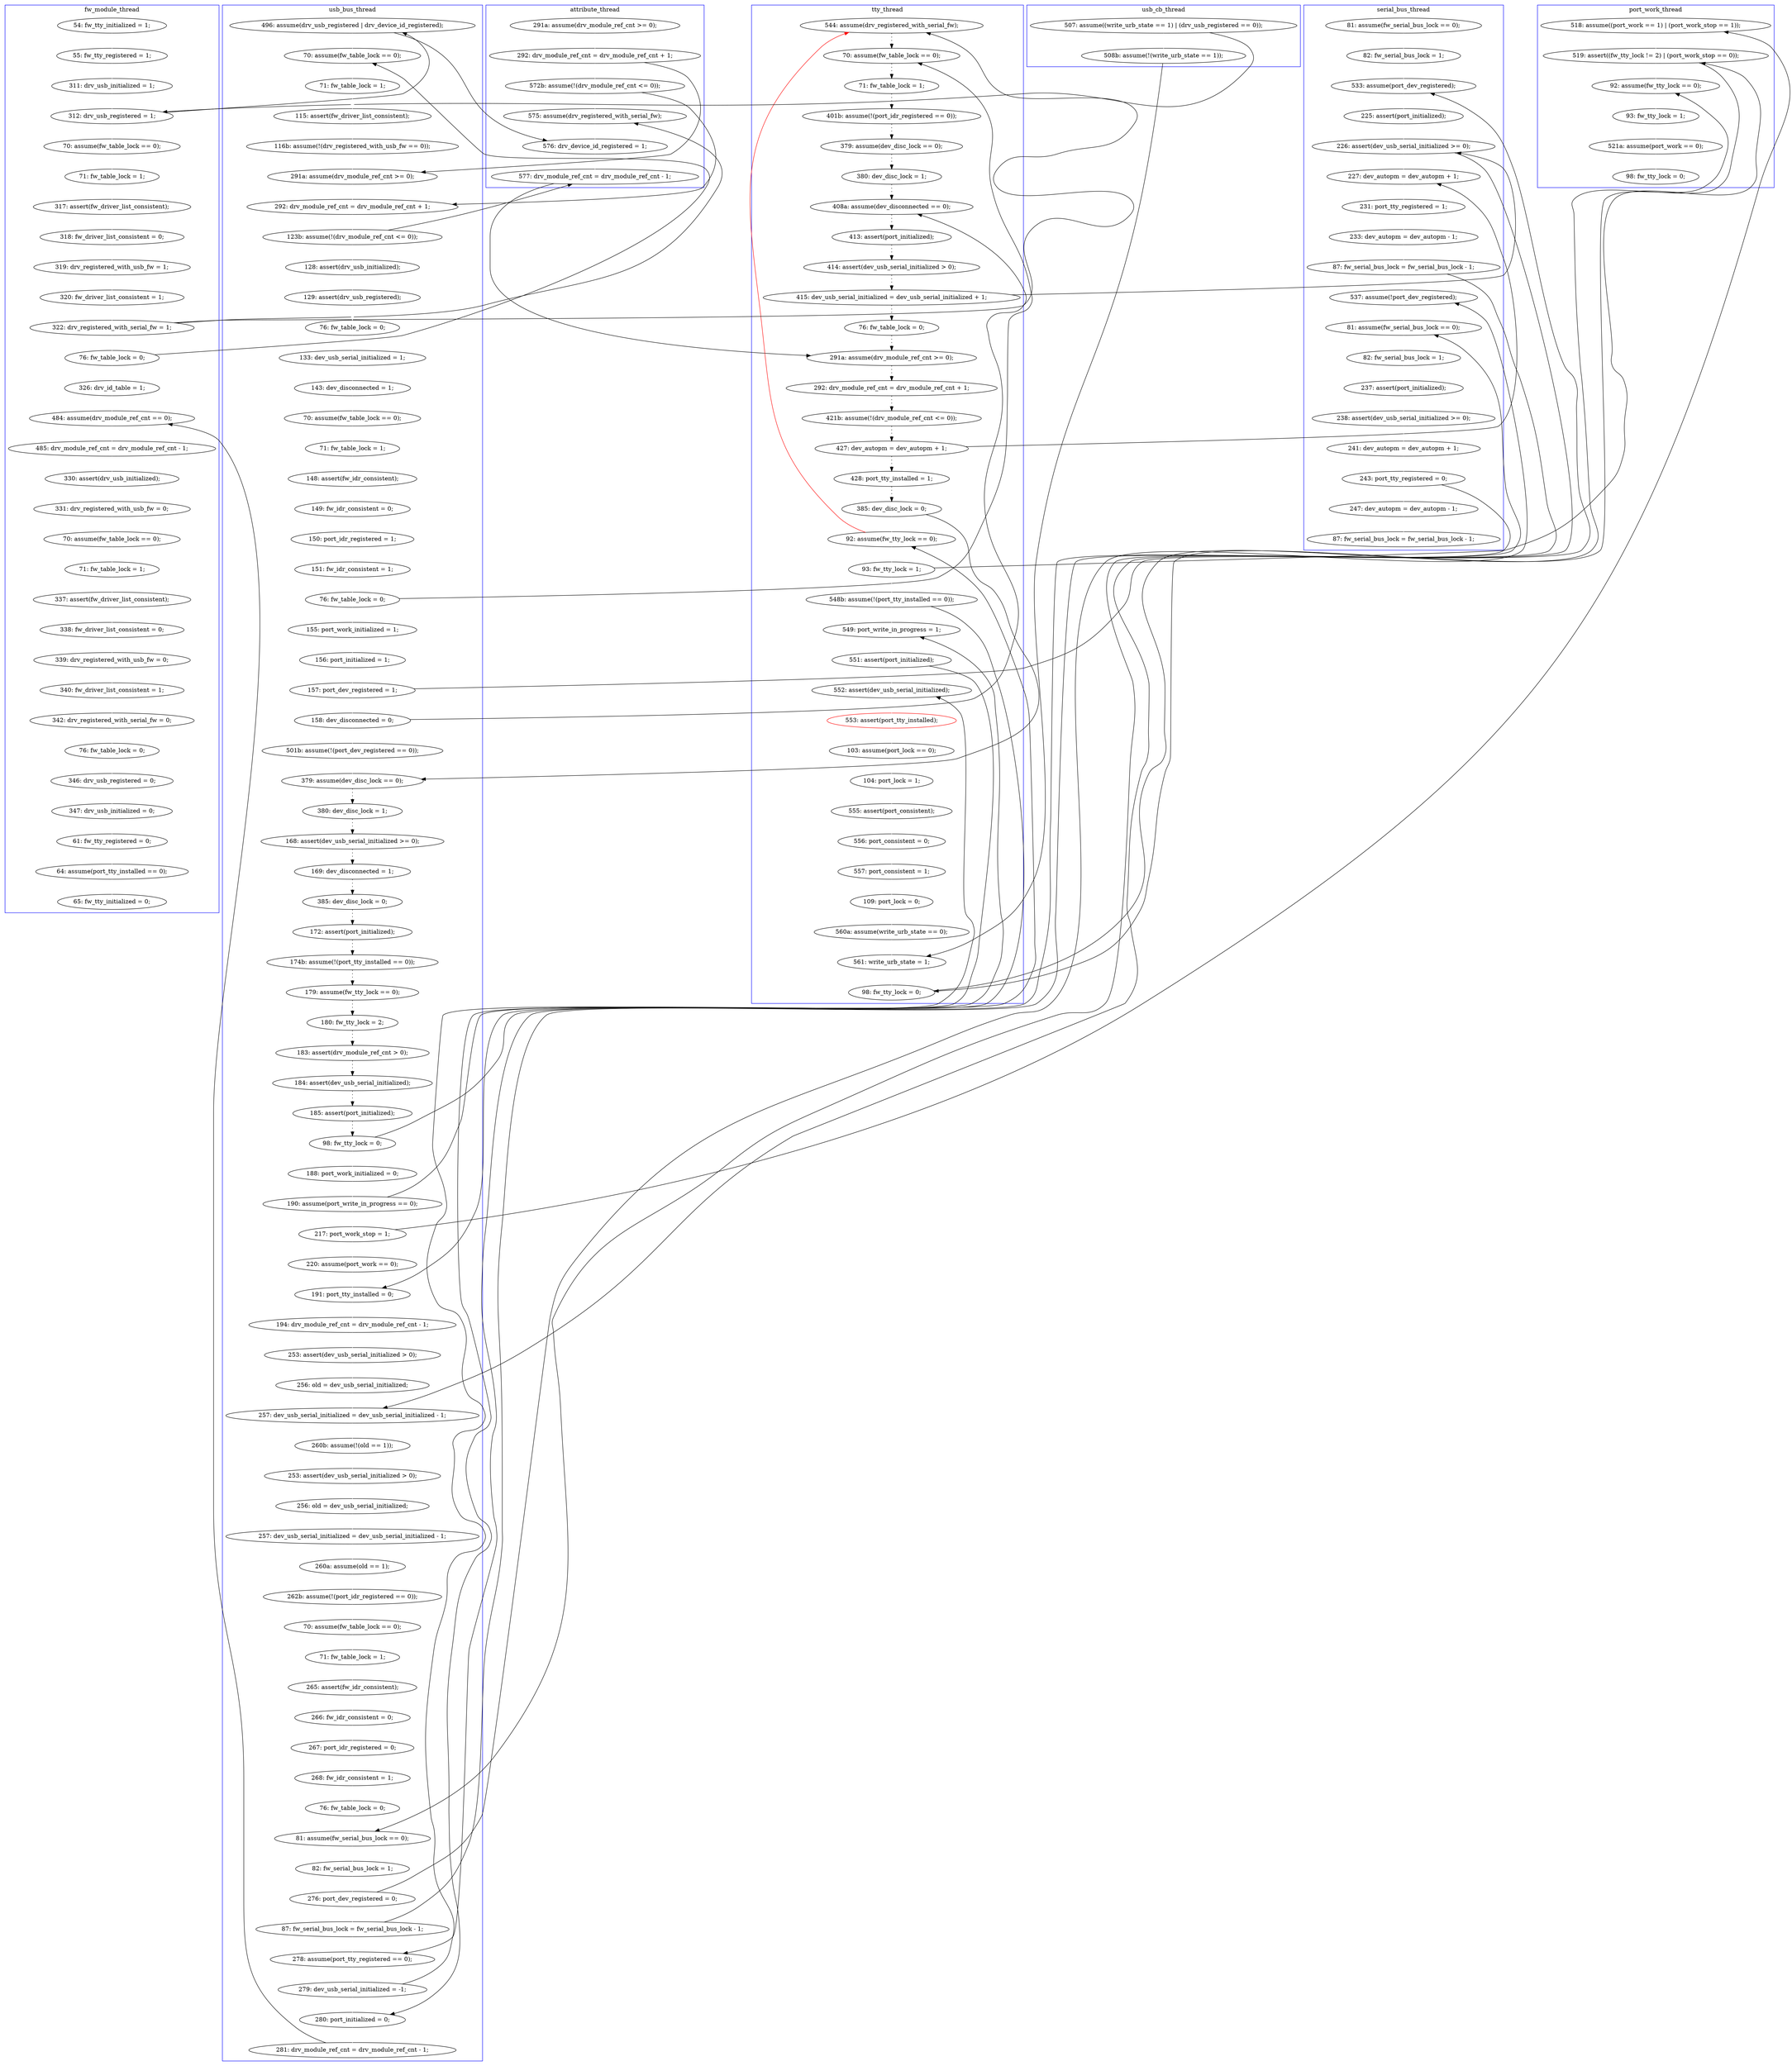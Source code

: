 digraph Counterexample {
	126 -> 129 [color = white, style = solid]
	287 -> 293 [color = white, style = solid]
	366 -> 367 [color = white, style = solid]
	310 -> 312 [color = white, style = solid]
	144 -> 190 [color = white, style = solid]
	302 -> 307 [color = black, style = solid, constraint = false]
	322 -> 338 [color = black, style = solid, constraint = false]
	353 -> 356 [color = white, style = solid]
	238 -> 308 [color = white, style = solid]
	215 -> 216 [color = black, style = dotted]
	138 -> 147 [color = white, style = solid]
	358 -> 359 [color = white, style = solid]
	220 -> 290 [color = white, style = solid]
	173 -> 338 [color = white, style = solid]
	307 -> 309 [color = white, style = solid]
	133 -> 136 [color = black, style = solid, constraint = false]
	219 -> 228 [color = black, style = solid, constraint = false]
	228 -> 229 [color = white, style = solid]
	228 -> 85 [color = red, style = solid, constraint = false]
	83 -> 127 [color = black, style = solid, constraint = false]
	110 -> 112 [color = white, style = solid]
	196 -> 198 [color = white, style = solid]
	122 -> 123 [color = white, style = solid]
	269 -> 271 [color = white, style = solid]
	83 -> 85 [color = black, style = solid, constraint = false]
	338 -> 339 [color = white, style = solid]
	222 -> 223 [color = white, style = solid]
	37 -> 62 [color = white, style = solid]
	80 -> 81 [color = white, style = solid]
	112 -> 119 [color = white, style = solid]
	375 -> 377 [color = white, style = solid]
	284 -> 285 [color = white, style = solid]
	285 -> 287 [color = white, style = solid]
	148 -> 177 [color = white, style = solid]
	167 -> 168 [color = black, style = dotted]
	377 -> 378 [color = white, style = solid]
	371 -> 372 [color = white, style = solid]
	161 -> 167 [color = black, style = dotted]
	139 -> 142 [color = white, style = solid]
	229 -> 308 [color = black, style = solid, constraint = false]
	79 -> 80 [color = white, style = solid]
	75 -> 343 [color = black, style = solid, constraint = false]
	370 -> 371 [color = white, style = solid]
	107 -> 110 [color = white, style = solid]
	66 -> 101 [color = black, style = solid, constraint = false]
	189 -> 203 [color = black, style = dotted]
	214 -> 215 [color = black, style = dotted]
	293 -> 294 [color = black, style = solid, constraint = false]
	295 -> 299 [color = white, style = solid]
	148 -> 155 [color = black, style = solid, constraint = false]
	100 -> 101 [color = white, style = solid]
	191 -> 192 [color = white, style = solid]
	209 -> 211 [color = black, style = dotted]
	317 -> 319 [color = white, style = solid]
	142 -> 148 [color = white, style = solid]
	190 -> 191 [color = white, style = solid]
	204 -> 207 [color = black, style = dotted]
	191 -> 246 [color = black, style = solid, constraint = false]
	83 -> 87 [color = white, style = solid]
	213 -> 214 [color = black, style = dotted]
	240 -> 244 [color = white, style = solid]
	93 -> 95 [color = white, style = solid]
	216 -> 219 [color = black, style = dotted]
	192 -> 196 [color = white, style = solid]
	151 -> 152 [color = black, style = dotted]
	133 -> 135 [color = white, style = solid]
	372 -> 375 [color = white, style = solid]
	156 -> 157 [color = black, style = dotted]
	309 -> 311 [color = white, style = solid]
	268 -> 269 [color = white, style = solid]
	274 -> 277 [color = white, style = solid]
	367 -> 370 [color = white, style = solid]
	219 -> 222 [color = white, style = solid]
	127 -> 138 [color = white, style = solid]
	378 -> 382 [color = white, style = solid]
	179 -> 180 [color = black, style = dotted]
	60 -> 75 [color = white, style = solid]
	143 -> 151 [color = black, style = dotted]
	119 -> 122 [color = white, style = solid]
	339 -> 344 [color = white, style = solid]
	212 -> 213 [color = black, style = dotted]
	304 -> 310 [color = white, style = solid]
	66 -> 127 [color = white, style = solid]
	123 -> 125 [color = white, style = solid]
	203 -> 204 [color = black, style = dotted]
	223 -> 235 [color = white, style = solid]
	105 -> 106 [color = white, style = solid]
	236 -> 239 [color = white, style = solid]
	351 -> 352 [color = black, style = solid, constraint = false]
	246 -> 248 [color = white, style = solid]
	135 -> 139 [color = white, style = solid]
	125 -> 126 [color = white, style = solid]
	63 -> 70 [color = white, style = solid]
	345 -> 358 [color = white, style = solid]
	60 -> 63 [color = black, style = solid, constraint = false]
	277 -> 284 [color = white, style = solid]
	263 -> 265 [color = white, style = solid]
	313 -> 316 [color = white, style = solid]
	320 -> 321 [color = white, style = solid]
	316 -> 317 [color = white, style = solid]
	85 -> 136 [color = black, style = dotted]
	273 -> 274 [color = white, style = solid]
	301 -> 302 [color = white, style = solid]
	188 -> 189 [color = black, style = dotted]
	293 -> 307 [color = white, style = solid]
	235 -> 236 [color = white, style = solid]
	244 -> 245 [color = white, style = solid]
	344 -> 345 [color = white, style = solid]
	87 -> 89 [color = black, style = solid, constraint = false]
	239 -> 240 [color = white, style = solid]
	78 -> 79 [color = white, style = solid]
	158 -> 161 [color = black, style = dotted]
	382 -> 383 [color = white, style = solid]
	248 -> 259 [color = white, style = solid]
	136 -> 137 [color = black, style = dotted]
	321 -> 326 [color = white, style = solid]
	57 -> 66 [color = white, style = solid]
	310 -> 311 [color = black, style = solid, constraint = false]
	36 -> 37 [color = white, style = solid]
	45 -> 46 [color = white, style = solid]
	299 -> 300 [color = white, style = solid]
	62 -> 63 [color = white, style = solid]
	101 -> 105 [color = white, style = solid]
	259 -> 260 [color = white, style = solid]
	56 -> 57 [color = white, style = solid]
	352 -> 353 [color = white, style = solid]
	106 -> 107 [color = white, style = solid]
	142 -> 144 [color = black, style = solid, constraint = false]
	137 -> 143 [color = black, style = dotted]
	300 -> 301 [color = white, style = solid]
	81 -> 83 [color = white, style = solid]
	130 -> 133 [color = white, style = solid]
	271 -> 272 [color = white, style = solid]
	287 -> 290 [color = black, style = solid, constraint = false]
	343 -> 351 [color = white, style = solid]
	168 -> 171 [color = black, style = dotted]
	359 -> 366 [color = white, style = solid]
	260 -> 261 [color = white, style = solid]
	183 -> 228 [color = white, style = solid]
	311 -> 322 [color = white, style = solid]
	155 -> 156 [color = black, style = dotted]
	90 -> 93 [color = white, style = solid]
	70 -> 71 [color = white, style = solid]
	229 -> 232 [color = white, style = solid]
	319 -> 320 [color = white, style = solid]
	157 -> 158 [color = black, style = dotted]
	272 -> 273 [color = white, style = solid]
	330 -> 343 [color = white, style = solid]
	308 -> 352 [color = white, style = solid]
	63 -> 68 [color = black, style = solid, constraint = false]
	147 -> 167 [color = black, style = solid, constraint = false]
	312 -> 313 [color = white, style = solid]
	152 -> 155 [color = black, style = dotted]
	309 -> 312 [color = black, style = solid, constraint = false]
	179 -> 192 [color = black, style = solid, constraint = false]
	383 -> 384 [color = white, style = solid]
	308 -> 351 [color = black, style = solid, constraint = false]
	46 -> 144 [color = white, style = solid]
	290 -> 294 [color = white, style = solid]
	180 -> 183 [color = black, style = dotted]
	89 -> 90 [color = white, style = solid]
	198 -> 220 [color = white, style = solid]
	183 -> 188 [color = black, style = solid, constraint = false]
	211 -> 212 [color = black, style = dotted]
	223 -> 304 [color = black, style = solid, constraint = false]
	265 -> 268 [color = white, style = solid]
	129 -> 130 [color = white, style = solid]
	158 -> 191 [color = black, style = solid, constraint = false]
	232 -> 304 [color = white, style = solid]
	261 -> 263 [color = white, style = solid]
	177 -> 188 [color = white, style = solid]
	232 -> 239 [color = black, style = solid, constraint = false]
	171 -> 179 [color = black, style = dotted]
	68 -> 89 [color = white, style = solid]
	220 -> 284 [color = black, style = solid, constraint = false]
	95 -> 100 [color = white, style = solid]
	336 -> 348 [color = white, style = solid]
	71 -> 78 [color = white, style = solid]
	87 -> 173 [color = white, style = solid]
	235 -> 238 [color = black, style = solid, constraint = false]
	245 -> 246 [color = white, style = solid]
	356 -> 394 [color = white, style = solid]
	105 -> 147 [color = black, style = solid, constraint = false]
	207 -> 209 [color = black, style = dotted]
	302 -> 336 [color = white, style = solid]
	294 -> 295 [color = white, style = solid]
	326 -> 330 [color = white, style = solid]
	68 -> 138 [color = black, style = solid, constraint = false]
	57 -> 100 [color = black, style = solid, constraint = false]
	subgraph cluster6 {
		label = usb_cb_thread
		color = blue
		75  [label = "508b: assume(!(write_urb_state == 1));"]
		60  [label = "507: assume((write_urb_state == 1) | (drv_usb_registered == 0));"]
	}
	subgraph cluster7 {
		label = port_work_thread
		color = blue
		356  [label = "521a: assume(port_work == 0);"]
		394  [label = "98: fw_tty_lock = 0;"]
		308  [label = "519: assert((fw_tty_lock != 2) | (port_work_stop == 0));"]
		353  [label = "93: fw_tty_lock = 1;"]
		238  [label = "518: assume((port_work == 1) | (port_work_stop == 1));"]
		352  [label = "92: assume(fw_tty_lock == 0);"]
	}
	subgraph cluster3 {
		label = serial_bus_thread
		color = blue
		144  [label = "533: assume(port_dev_registered);"]
		299  [label = "237: assert(port_initialized);"]
		295  [label = "82: fw_serial_bus_lock = 1;"]
		45  [label = "81: assume(fw_serial_bus_lock == 0);"]
		294  [label = "81: assume(fw_serial_bus_lock == 0);"]
		190  [label = "225: assert(port_initialized);"]
		348  [label = "87: fw_serial_bus_lock = fw_serial_bus_lock - 1;"]
		196  [label = "231: port_tty_registered = 1;"]
		300  [label = "238: assert(dev_usb_serial_initialized >= 0);"]
		301  [label = "241: dev_autopm = dev_autopm + 1;"]
		191  [label = "226: assert(dev_usb_serial_initialized >= 0);"]
		302  [label = "243: port_tty_registered = 0;"]
		198  [label = "233: dev_autopm = dev_autopm - 1;"]
		220  [label = "87: fw_serial_bus_lock = fw_serial_bus_lock - 1;"]
		46  [label = "82: fw_serial_bus_lock = 1;"]
		192  [label = "227: dev_autopm = dev_autopm + 1;"]
		336  [label = "247: dev_autopm = dev_autopm - 1;"]
		290  [label = "537: assume(!port_dev_registered);"]
	}
	subgraph cluster5 {
		label = attribute_thread
		color = blue
		57  [label = "292: drv_module_ref_cnt = drv_module_ref_cnt + 1;"]
		138  [label = "576: drv_device_id_registered = 1;"]
		66  [label = "572b: assume(!(drv_module_ref_cnt <= 0));"]
		127  [label = "575: assume(drv_registered_with_serial_fw);"]
		56  [label = "291a: assume(drv_module_ref_cnt >= 0);"]
		147  [label = "577: drv_module_ref_cnt = drv_module_ref_cnt - 1;"]
	}
	subgraph cluster4 {
		label = tty_thread
		color = blue
		151  [label = "379: assume(dev_disc_lock == 0);"]
		85  [label = "544: assume(drv_registered_with_serial_fw);"]
		152  [label = "380: dev_disc_lock = 1;"]
		167  [label = "291a: assume(drv_module_ref_cnt >= 0);"]
		319  [label = "555: assert(port_consistent);"]
		304  [label = "549: port_write_in_progress = 1;"]
		351  [label = "98: fw_tty_lock = 0;"]
		330  [label = "560a: assume(write_urb_state == 0);"]
		180  [label = "428: port_tty_installed = 1;"]
		232  [label = "548b: assume(!(port_tty_installed == 0));"]
		161  [label = "76: fw_table_lock = 0;"]
		156  [label = "413: assert(port_initialized);"]
		312  [label = "552: assert(dev_usb_serial_initialized);"]
		157  [label = "414: assert(dev_usb_serial_initialized > 0);"]
		313  [label = "553: assert(port_tty_installed);", color = red]
		228  [label = "92: assume(fw_tty_lock == 0);"]
		143  [label = "401b: assume(!(port_idr_registered == 0));"]
		168  [label = "292: drv_module_ref_cnt = drv_module_ref_cnt + 1;"]
		326  [label = "109: port_lock = 0;"]
		179  [label = "427: dev_autopm = dev_autopm + 1;"]
		320  [label = "556: port_consistent = 0;"]
		229  [label = "93: fw_tty_lock = 1;"]
		183  [label = "385: dev_disc_lock = 0;"]
		317  [label = "104: port_lock = 1;"]
		158  [label = "415: dev_usb_serial_initialized = dev_usb_serial_initialized + 1;"]
		310  [label = "551: assert(port_initialized);"]
		171  [label = "421b: assume(!(drv_module_ref_cnt <= 0));"]
		137  [label = "71: fw_table_lock = 1;"]
		136  [label = "70: assume(fw_table_lock == 0);"]
		343  [label = "561: write_urb_state = 1;"]
		316  [label = "103: assume(port_lock == 0);"]
		321  [label = "557: port_consistent = 1;"]
		155  [label = "408a: assume(dev_disconnected == 0);"]
	}
	subgraph cluster2 {
		label = usb_bus_thread
		color = blue
		189  [label = "380: dev_disc_lock = 1;"]
		235  [label = "217: port_work_stop = 1;"]
		101  [label = "292: drv_module_ref_cnt = drv_module_ref_cnt + 1;"]
		309  [label = "279: dev_usb_serial_initialized = -1;"]
		274  [label = "268: fw_idr_consistent = 1;"]
		100  [label = "291a: assume(drv_module_ref_cnt >= 0);"]
		135  [label = "155: port_work_initialized = 1;"]
		246  [label = "257: dev_usb_serial_initialized = dev_usb_serial_initialized - 1;"]
		188  [label = "379: assume(dev_disc_lock == 0);"]
		284  [label = "81: assume(fw_serial_bus_lock == 0);"]
		207  [label = "385: dev_disc_lock = 0;"]
		248  [label = "260b: assume(!(old == 1));"]
		204  [label = "169: dev_disconnected = 1;"]
		95  [label = "116b: assume(!(drv_registered_with_usb_fw == 0));"]
		222  [label = "188: port_work_initialized = 0;"]
		271  [label = "265: assert(fw_idr_consistent);"]
		223  [label = "190: assume(port_write_in_progress == 0);"]
		142  [label = "157: port_dev_registered = 1;"]
		272  [label = "266: fw_idr_consistent = 0;"]
		268  [label = "70: assume(fw_table_lock == 0);"]
		122  [label = "70: assume(fw_table_lock == 0);"]
		263  [label = "260a: assume(old == 1);"]
		110  [label = "76: fw_table_lock = 0;"]
		89  [label = "70: assume(fw_table_lock == 0);"]
		216  [label = "185: assert(port_initialized);"]
		68  [label = "496: assume(drv_usb_registered | drv_device_id_registered);"]
		133  [label = "76: fw_table_lock = 0;"]
		177  [label = "501b: assume(!(port_dev_registered == 0));"]
		240  [label = "194: drv_module_ref_cnt = drv_module_ref_cnt - 1;"]
		244  [label = "253: assert(dev_usb_serial_initialized > 0);"]
		293  [label = "87: fw_serial_bus_lock = fw_serial_bus_lock - 1;"]
		214  [label = "183: assert(drv_module_ref_cnt > 0);"]
		322  [label = "281: drv_module_ref_cnt = drv_module_ref_cnt - 1;"]
		148  [label = "158: dev_disconnected = 0;"]
		307  [label = "278: assume(port_tty_registered == 0);"]
		107  [label = "129: assert(drv_usb_registered);"]
		139  [label = "156: port_initialized = 1;"]
		125  [label = "148: assert(fw_idr_consistent);"]
		106  [label = "128: assert(drv_usb_initialized);"]
		277  [label = "76: fw_table_lock = 0;"]
		203  [label = "168: assert(dev_usb_serial_initialized >= 0);"]
		260  [label = "256: old = dev_usb_serial_initialized;"]
		236  [label = "220: assume(port_work == 0);"]
		130  [label = "151: fw_idr_consistent = 1;"]
		265  [label = "262b: assume(!(port_idr_registered == 0));"]
		287  [label = "276: port_dev_registered = 0;"]
		105  [label = "123b: assume(!(drv_module_ref_cnt <= 0));"]
		269  [label = "71: fw_table_lock = 1;"]
		311  [label = "280: port_initialized = 0;"]
		90  [label = "71: fw_table_lock = 1;"]
		211  [label = "174b: assume(!(port_tty_installed == 0));"]
		209  [label = "172: assert(port_initialized);"]
		93  [label = "115: assert(fw_driver_list_consistent);"]
		215  [label = "184: assert(dev_usb_serial_initialized);"]
		239  [label = "191: port_tty_installed = 0;"]
		212  [label = "179: assume(fw_tty_lock == 0);"]
		285  [label = "82: fw_serial_bus_lock = 1;"]
		126  [label = "149: fw_idr_consistent = 0;"]
		219  [label = "98: fw_tty_lock = 0;"]
		129  [label = "150: port_idr_registered = 1;"]
		245  [label = "256: old = dev_usb_serial_initialized;"]
		273  [label = "267: port_idr_registered = 0;"]
		261  [label = "257: dev_usb_serial_initialized = dev_usb_serial_initialized - 1;"]
		112  [label = "133: dev_usb_serial_initialized = 1;"]
		119  [label = "143: dev_disconnected = 1;"]
		213  [label = "180: fw_tty_lock = 2;"]
		259  [label = "253: assert(dev_usb_serial_initialized > 0);"]
		123  [label = "71: fw_table_lock = 1;"]
	}
	subgraph cluster1 {
		label = fw_module_thread
		color = blue
		339  [label = "485: drv_module_ref_cnt = drv_module_ref_cnt - 1;"]
		83  [label = "322: drv_registered_with_serial_fw = 1;"]
		359  [label = "71: fw_table_lock = 1;"]
		70  [label = "70: assume(fw_table_lock == 0);"]
		37  [label = "55: fw_tty_registered = 1;"]
		375  [label = "76: fw_table_lock = 0;"]
		372  [label = "342: drv_registered_with_serial_fw = 0;"]
		338  [label = "484: assume(drv_module_ref_cnt == 0);"]
		78  [label = "317: assert(fw_driver_list_consistent);"]
		62  [label = "311: drv_usb_initialized = 1;"]
		79  [label = "318: fw_driver_list_consistent = 0;"]
		367  [label = "338: fw_driver_list_consistent = 0;"]
		87  [label = "76: fw_table_lock = 0;"]
		383  [label = "64: assume(port_tty_installed == 0);"]
		81  [label = "320: fw_driver_list_consistent = 1;"]
		382  [label = "61: fw_tty_registered = 0;"]
		377  [label = "346: drv_usb_registered = 0;"]
		80  [label = "319: drv_registered_with_usb_fw = 1;"]
		173  [label = "326: drv_id_table = 1;"]
		344  [label = "330: assert(drv_usb_initialized);"]
		378  [label = "347: drv_usb_initialized = 0;"]
		71  [label = "71: fw_table_lock = 1;"]
		371  [label = "340: fw_driver_list_consistent = 1;"]
		370  [label = "339: drv_registered_with_usb_fw = 0;"]
		36  [label = "54: fw_tty_initialized = 1;"]
		384  [label = "65: fw_tty_initialized = 0;"]
		63  [label = "312: drv_usb_registered = 1;"]
		345  [label = "331: drv_registered_with_usb_fw = 0;"]
		358  [label = "70: assume(fw_table_lock == 0);"]
		366  [label = "337: assert(fw_driver_list_consistent);"]
	}
}